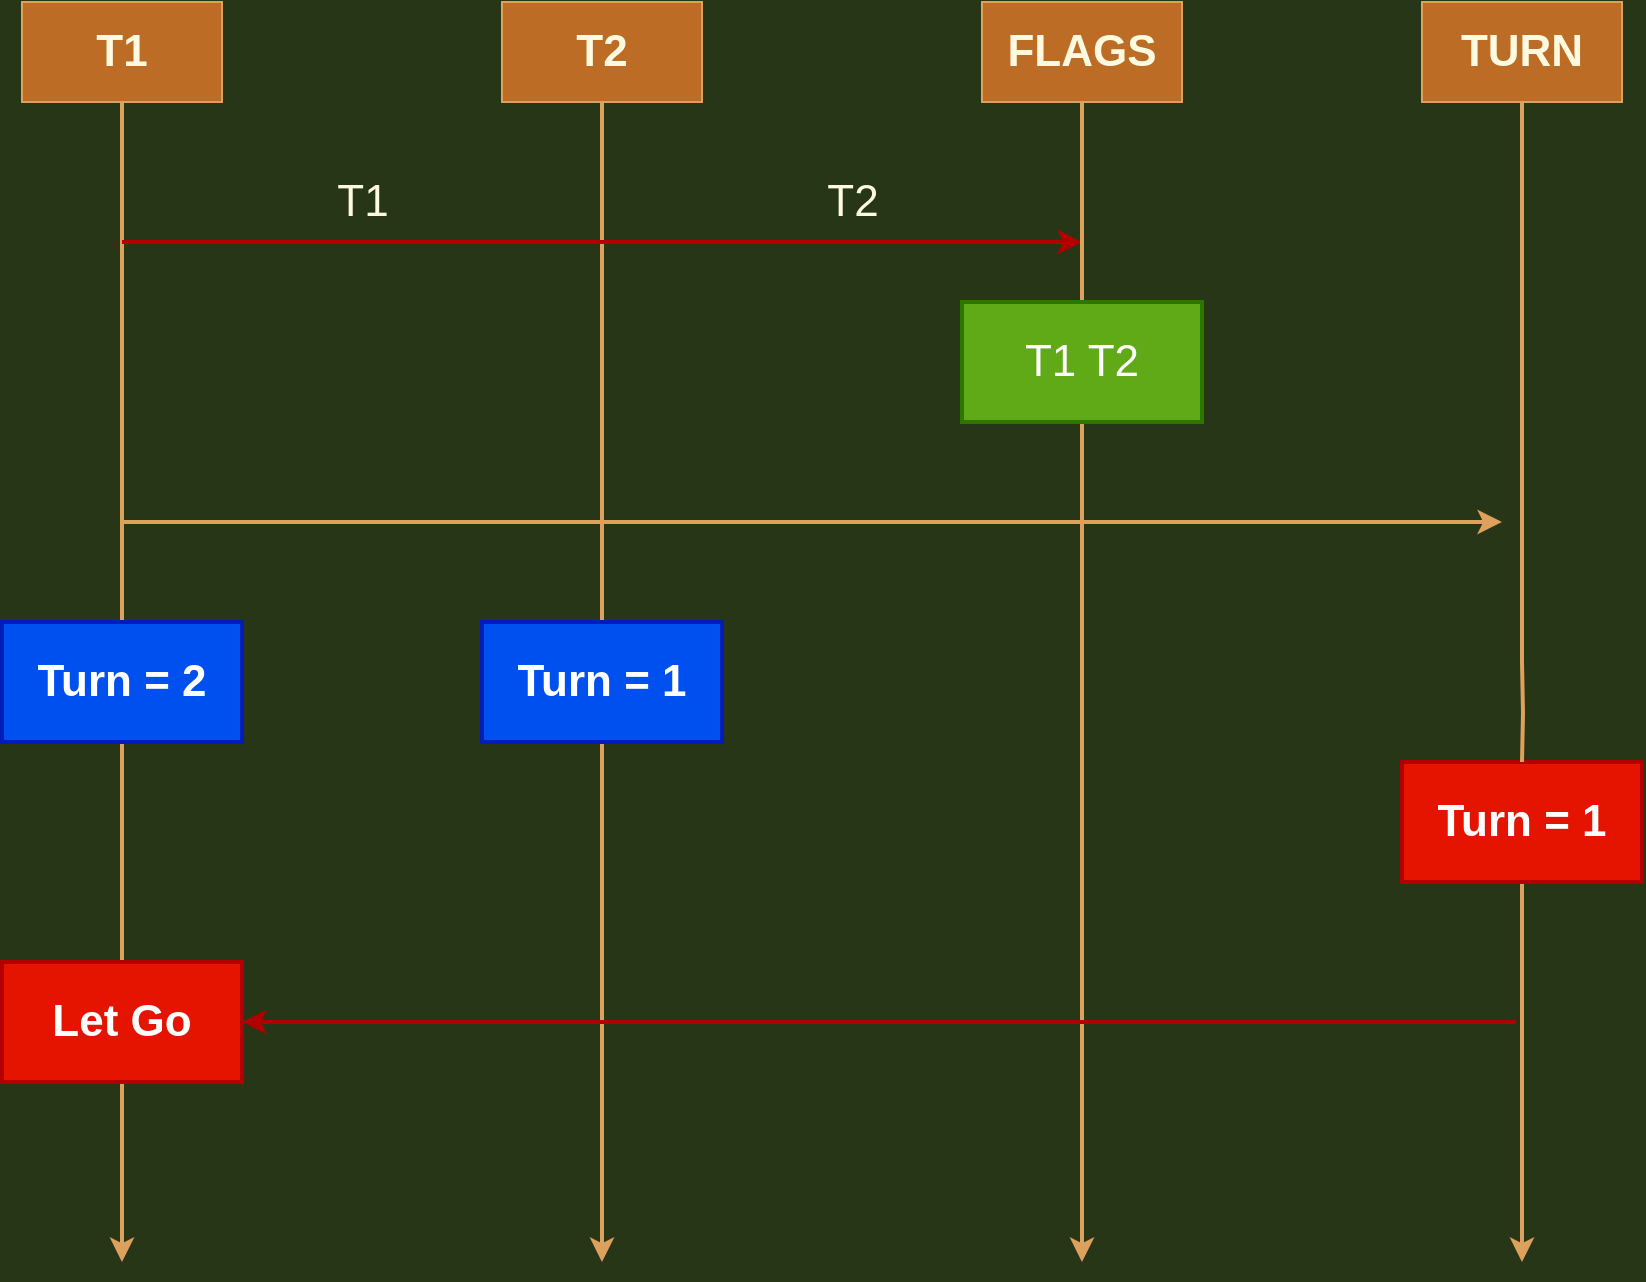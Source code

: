 <mxfile version="20.2.3" type="github">
  <diagram id="YKywLJ4MnfaMVIdNtOzC" name="第 1 页">
    <mxGraphModel dx="1143" dy="798" grid="1" gridSize="10" guides="1" tooltips="1" connect="1" arrows="1" fold="1" page="1" pageScale="1" pageWidth="1169" pageHeight="1654" background="#283618" math="0" shadow="0">
      <root>
        <mxCell id="0" />
        <mxCell id="1" parent="0" />
        <mxCell id="cNrf6fbMtUB66gXVMf4M-5" style="edgeStyle=orthogonalEdgeStyle;rounded=0;orthogonalLoop=1;jettySize=auto;html=1;fontColor=#FEFAE0;strokeColor=#DDA15E;fillColor=#BC6C25;strokeWidth=2;" edge="1" parent="1" source="cNrf6fbMtUB66gXVMf4M-3">
          <mxGeometry relative="1" as="geometry">
            <mxPoint x="360" y="840" as="targetPoint" />
          </mxGeometry>
        </mxCell>
        <mxCell id="cNrf6fbMtUB66gXVMf4M-3" value="&lt;span style=&quot;font-size: 22px;&quot;&gt;&lt;b&gt;T1&lt;/b&gt;&lt;/span&gt;" style="rounded=0;whiteSpace=wrap;html=1;fillColor=#BC6C25;strokeColor=#DDA15E;fontColor=#FEFAE0;" vertex="1" parent="1">
          <mxGeometry x="310" y="210" width="100" height="50" as="geometry" />
        </mxCell>
        <mxCell id="cNrf6fbMtUB66gXVMf4M-6" style="edgeStyle=orthogonalEdgeStyle;rounded=0;orthogonalLoop=1;jettySize=auto;html=1;fontColor=#FEFAE0;strokeColor=#DDA15E;strokeWidth=2;fillColor=#BC6C25;" edge="1" parent="1" source="cNrf6fbMtUB66gXVMf4M-4">
          <mxGeometry relative="1" as="geometry">
            <mxPoint x="600" y="840" as="targetPoint" />
          </mxGeometry>
        </mxCell>
        <mxCell id="cNrf6fbMtUB66gXVMf4M-4" value="&lt;span style=&quot;font-size: 22px;&quot;&gt;&lt;b&gt;T2&lt;/b&gt;&lt;/span&gt;" style="rounded=0;whiteSpace=wrap;html=1;fillColor=#BC6C25;strokeColor=#DDA15E;fontColor=#FEFAE0;" vertex="1" parent="1">
          <mxGeometry x="550" y="210" width="100" height="50" as="geometry" />
        </mxCell>
        <mxCell id="cNrf6fbMtUB66gXVMf4M-10" style="edgeStyle=orthogonalEdgeStyle;rounded=0;orthogonalLoop=1;jettySize=auto;html=1;fontColor=#FEFAE0;strokeColor=#DDA15E;strokeWidth=2;fillColor=#BC6C25;startArrow=none;exitX=0.5;exitY=1;exitDx=0;exitDy=0;" edge="1" parent="1" source="cNrf6fbMtUB66gXVMf4M-23">
          <mxGeometry relative="1" as="geometry">
            <mxPoint x="840" y="840" as="targetPoint" />
            <mxPoint x="840" y="410" as="sourcePoint" />
          </mxGeometry>
        </mxCell>
        <mxCell id="cNrf6fbMtUB66gXVMf4M-11" value="&lt;span style=&quot;font-size: 22px;&quot;&gt;&lt;b&gt;FLAGS&lt;/b&gt;&lt;/span&gt;" style="rounded=0;whiteSpace=wrap;html=1;fillColor=#BC6C25;strokeColor=#DDA15E;fontColor=#FEFAE0;" vertex="1" parent="1">
          <mxGeometry x="790" y="210" width="100" height="50" as="geometry" />
        </mxCell>
        <mxCell id="cNrf6fbMtUB66gXVMf4M-12" style="edgeStyle=orthogonalEdgeStyle;rounded=0;orthogonalLoop=1;jettySize=auto;html=1;fontColor=#FEFAE0;strokeColor=#DDA15E;strokeWidth=2;fillColor=#BC6C25;startArrow=none;" edge="1" parent="1" source="cNrf6fbMtUB66gXVMf4M-32">
          <mxGeometry relative="1" as="geometry">
            <mxPoint x="1060" y="840" as="targetPoint" />
            <mxPoint x="1060" y="540" as="sourcePoint" />
          </mxGeometry>
        </mxCell>
        <mxCell id="cNrf6fbMtUB66gXVMf4M-13" value="&lt;span style=&quot;font-size: 22px;&quot;&gt;&lt;b&gt;TURN&lt;/b&gt;&lt;/span&gt;" style="rounded=0;whiteSpace=wrap;html=1;fillColor=#BC6C25;strokeColor=#DDA15E;fontColor=#FEFAE0;" vertex="1" parent="1">
          <mxGeometry x="1010" y="210" width="100" height="50" as="geometry" />
        </mxCell>
        <mxCell id="cNrf6fbMtUB66gXVMf4M-14" value="" style="endArrow=classic;html=1;rounded=0;fontSize=22;fontColor=#FEFAE0;strokeColor=#B20000;strokeWidth=2;fillColor=#e51400;" edge="1" parent="1">
          <mxGeometry width="50" height="50" relative="1" as="geometry">
            <mxPoint x="360" y="330" as="sourcePoint" />
            <mxPoint x="840" y="330" as="targetPoint" />
          </mxGeometry>
        </mxCell>
        <mxCell id="cNrf6fbMtUB66gXVMf4M-15" value="T1" style="text;html=1;align=center;verticalAlign=middle;resizable=0;points=[];autosize=1;strokeColor=none;fillColor=none;fontSize=22;fontColor=#FEFAE0;" vertex="1" parent="1">
          <mxGeometry x="455" y="290" width="50" height="40" as="geometry" />
        </mxCell>
        <mxCell id="cNrf6fbMtUB66gXVMf4M-16" value="T2" style="text;html=1;align=center;verticalAlign=middle;resizable=0;points=[];autosize=1;strokeColor=none;fillColor=none;fontSize=22;fontColor=#FEFAE0;" vertex="1" parent="1">
          <mxGeometry x="700" y="290" width="50" height="40" as="geometry" />
        </mxCell>
        <mxCell id="cNrf6fbMtUB66gXVMf4M-18" value="" style="endArrow=classic;html=1;rounded=0;fontSize=22;fontColor=#FEFAE0;strokeColor=#DDA15E;strokeWidth=2;fillColor=#BC6C25;" edge="1" parent="1">
          <mxGeometry width="50" height="50" relative="1" as="geometry">
            <mxPoint x="360" y="470" as="sourcePoint" />
            <mxPoint x="1050" y="470" as="targetPoint" />
          </mxGeometry>
        </mxCell>
        <mxCell id="cNrf6fbMtUB66gXVMf4M-19" value="" style="edgeStyle=orthogonalEdgeStyle;rounded=0;orthogonalLoop=1;jettySize=auto;html=1;fontColor=#FEFAE0;strokeColor=#DDA15E;strokeWidth=2;fillColor=#BC6C25;endArrow=none;" edge="1" parent="1" source="cNrf6fbMtUB66gXVMf4M-11">
          <mxGeometry relative="1" as="geometry">
            <mxPoint x="840" y="360" as="targetPoint" />
            <mxPoint x="840" y="260" as="sourcePoint" />
          </mxGeometry>
        </mxCell>
        <mxCell id="cNrf6fbMtUB66gXVMf4M-22" value="" style="edgeStyle=orthogonalEdgeStyle;rounded=0;orthogonalLoop=1;jettySize=auto;html=1;fontColor=#FEFAE0;strokeColor=#DDA15E;strokeWidth=2;fillColor=#BC6C25;endArrow=none;" edge="1" parent="1" source="cNrf6fbMtUB66gXVMf4M-13">
          <mxGeometry relative="1" as="geometry">
            <mxPoint x="1060" y="540" as="targetPoint" />
            <mxPoint x="1060" y="260" as="sourcePoint" />
          </mxGeometry>
        </mxCell>
        <mxCell id="cNrf6fbMtUB66gXVMf4M-23" value="T1 T2" style="rounded=0;whiteSpace=wrap;html=1;fontSize=22;fontColor=#ffffff;strokeColor=#2D7600;strokeWidth=2;fillColor=#60a917;" vertex="1" parent="1">
          <mxGeometry x="780" y="360" width="120" height="60" as="geometry" />
        </mxCell>
        <mxCell id="cNrf6fbMtUB66gXVMf4M-30" value="Turn = 2" style="rounded=0;whiteSpace=wrap;html=1;fontSize=22;fontColor=#ffffff;strokeColor=#001DBC;strokeWidth=2;fillColor=#0050ef;fontStyle=1" vertex="1" parent="1">
          <mxGeometry x="300" y="520" width="120" height="60" as="geometry" />
        </mxCell>
        <mxCell id="cNrf6fbMtUB66gXVMf4M-31" value="Turn = 1" style="rounded=0;whiteSpace=wrap;html=1;fontSize=22;fontColor=#ffffff;strokeColor=#001DBC;strokeWidth=2;fillColor=#0050ef;fontStyle=1" vertex="1" parent="1">
          <mxGeometry x="540" y="520" width="120" height="60" as="geometry" />
        </mxCell>
        <mxCell id="cNrf6fbMtUB66gXVMf4M-32" value="Turn = 1" style="rounded=0;whiteSpace=wrap;html=1;fontSize=22;fontColor=#ffffff;strokeColor=#B20000;strokeWidth=2;fillColor=#e51400;fontStyle=1" vertex="1" parent="1">
          <mxGeometry x="1000" y="590" width="120" height="60" as="geometry" />
        </mxCell>
        <mxCell id="cNrf6fbMtUB66gXVMf4M-33" value="" style="edgeStyle=orthogonalEdgeStyle;rounded=0;orthogonalLoop=1;jettySize=auto;html=1;fontColor=#FEFAE0;strokeColor=#DDA15E;strokeWidth=2;fillColor=#BC6C25;startArrow=none;endArrow=none;" edge="1" parent="1" target="cNrf6fbMtUB66gXVMf4M-32">
          <mxGeometry relative="1" as="geometry">
            <mxPoint x="1060" y="840" as="targetPoint" />
            <mxPoint x="1060" y="540" as="sourcePoint" />
          </mxGeometry>
        </mxCell>
        <mxCell id="cNrf6fbMtUB66gXVMf4M-34" value="" style="endArrow=classic;html=1;rounded=0;fontSize=22;fontColor=#FEFAE0;strokeColor=#B20000;strokeWidth=2;fillColor=#e51400;" edge="1" parent="1">
          <mxGeometry width="50" height="50" relative="1" as="geometry">
            <mxPoint x="1057" y="720" as="sourcePoint" />
            <mxPoint x="420" y="720" as="targetPoint" />
          </mxGeometry>
        </mxCell>
        <mxCell id="cNrf6fbMtUB66gXVMf4M-36" value="&lt;b&gt;Let Go&lt;/b&gt;" style="rounded=0;whiteSpace=wrap;html=1;fontSize=22;fontColor=#ffffff;strokeColor=#B20000;strokeWidth=2;fillColor=#e51400;" vertex="1" parent="1">
          <mxGeometry x="300" y="690" width="120" height="60" as="geometry" />
        </mxCell>
      </root>
    </mxGraphModel>
  </diagram>
</mxfile>
